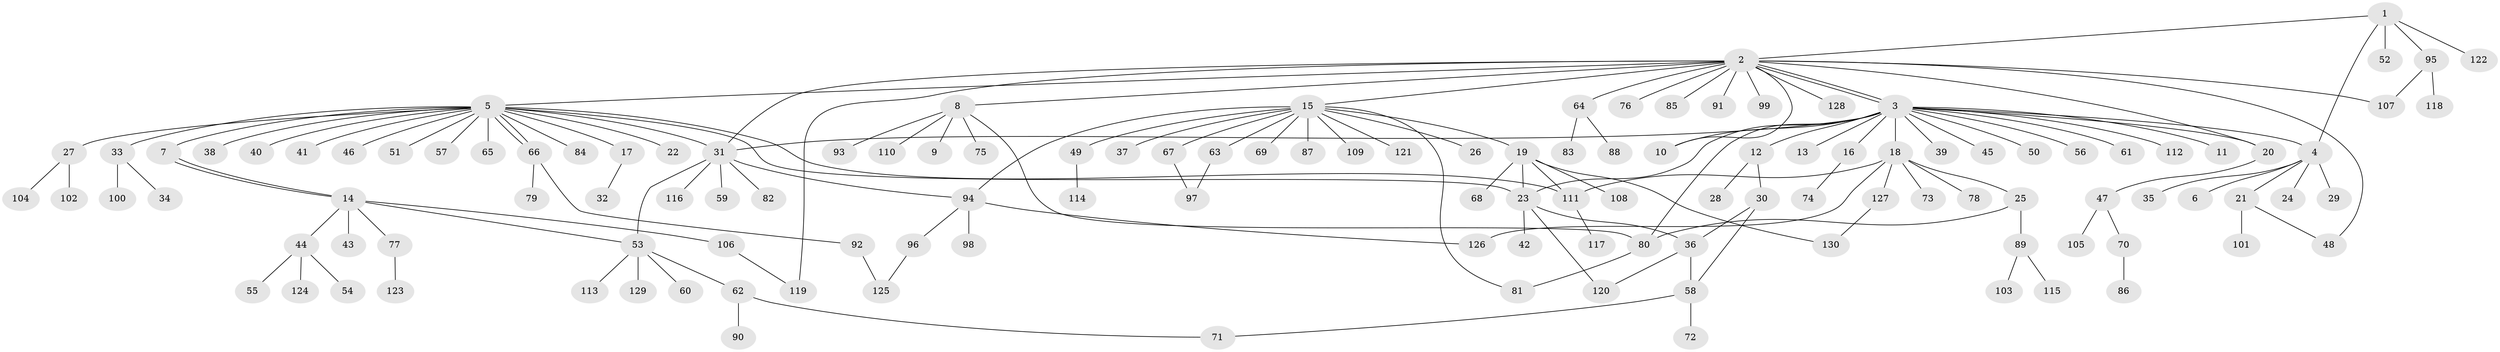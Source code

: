 // Generated by graph-tools (version 1.1) at 2025/35/03/09/25 02:35:25]
// undirected, 130 vertices, 157 edges
graph export_dot {
graph [start="1"]
  node [color=gray90,style=filled];
  1;
  2;
  3;
  4;
  5;
  6;
  7;
  8;
  9;
  10;
  11;
  12;
  13;
  14;
  15;
  16;
  17;
  18;
  19;
  20;
  21;
  22;
  23;
  24;
  25;
  26;
  27;
  28;
  29;
  30;
  31;
  32;
  33;
  34;
  35;
  36;
  37;
  38;
  39;
  40;
  41;
  42;
  43;
  44;
  45;
  46;
  47;
  48;
  49;
  50;
  51;
  52;
  53;
  54;
  55;
  56;
  57;
  58;
  59;
  60;
  61;
  62;
  63;
  64;
  65;
  66;
  67;
  68;
  69;
  70;
  71;
  72;
  73;
  74;
  75;
  76;
  77;
  78;
  79;
  80;
  81;
  82;
  83;
  84;
  85;
  86;
  87;
  88;
  89;
  90;
  91;
  92;
  93;
  94;
  95;
  96;
  97;
  98;
  99;
  100;
  101;
  102;
  103;
  104;
  105;
  106;
  107;
  108;
  109;
  110;
  111;
  112;
  113;
  114;
  115;
  116;
  117;
  118;
  119;
  120;
  121;
  122;
  123;
  124;
  125;
  126;
  127;
  128;
  129;
  130;
  1 -- 2;
  1 -- 4;
  1 -- 52;
  1 -- 95;
  1 -- 122;
  2 -- 3;
  2 -- 3;
  2 -- 5;
  2 -- 8;
  2 -- 10;
  2 -- 15;
  2 -- 20;
  2 -- 31;
  2 -- 48;
  2 -- 64;
  2 -- 76;
  2 -- 85;
  2 -- 91;
  2 -- 99;
  2 -- 107;
  2 -- 119;
  2 -- 128;
  3 -- 4;
  3 -- 10;
  3 -- 11;
  3 -- 12;
  3 -- 13;
  3 -- 16;
  3 -- 18;
  3 -- 20;
  3 -- 23;
  3 -- 31;
  3 -- 39;
  3 -- 45;
  3 -- 50;
  3 -- 56;
  3 -- 61;
  3 -- 80;
  3 -- 112;
  4 -- 6;
  4 -- 21;
  4 -- 24;
  4 -- 29;
  4 -- 35;
  5 -- 7;
  5 -- 17;
  5 -- 22;
  5 -- 23;
  5 -- 27;
  5 -- 31;
  5 -- 33;
  5 -- 38;
  5 -- 40;
  5 -- 41;
  5 -- 46;
  5 -- 51;
  5 -- 57;
  5 -- 65;
  5 -- 66;
  5 -- 66;
  5 -- 84;
  5 -- 111;
  7 -- 14;
  7 -- 14;
  8 -- 9;
  8 -- 75;
  8 -- 80;
  8 -- 93;
  8 -- 110;
  12 -- 28;
  12 -- 30;
  14 -- 43;
  14 -- 44;
  14 -- 53;
  14 -- 77;
  14 -- 106;
  15 -- 19;
  15 -- 26;
  15 -- 37;
  15 -- 49;
  15 -- 63;
  15 -- 67;
  15 -- 69;
  15 -- 81;
  15 -- 87;
  15 -- 94;
  15 -- 109;
  15 -- 121;
  16 -- 74;
  17 -- 32;
  18 -- 25;
  18 -- 73;
  18 -- 78;
  18 -- 111;
  18 -- 126;
  18 -- 127;
  19 -- 23;
  19 -- 68;
  19 -- 108;
  19 -- 111;
  19 -- 130;
  20 -- 47;
  21 -- 48;
  21 -- 101;
  23 -- 36;
  23 -- 42;
  23 -- 120;
  25 -- 80;
  25 -- 89;
  27 -- 102;
  27 -- 104;
  30 -- 36;
  30 -- 58;
  31 -- 53;
  31 -- 59;
  31 -- 82;
  31 -- 94;
  31 -- 116;
  33 -- 34;
  33 -- 100;
  36 -- 58;
  36 -- 120;
  44 -- 54;
  44 -- 55;
  44 -- 124;
  47 -- 70;
  47 -- 105;
  49 -- 114;
  53 -- 60;
  53 -- 62;
  53 -- 113;
  53 -- 129;
  58 -- 71;
  58 -- 72;
  62 -- 71;
  62 -- 90;
  63 -- 97;
  64 -- 83;
  64 -- 88;
  66 -- 79;
  66 -- 92;
  67 -- 97;
  70 -- 86;
  77 -- 123;
  80 -- 81;
  89 -- 103;
  89 -- 115;
  92 -- 125;
  94 -- 96;
  94 -- 98;
  94 -- 126;
  95 -- 107;
  95 -- 118;
  96 -- 125;
  106 -- 119;
  111 -- 117;
  127 -- 130;
}
